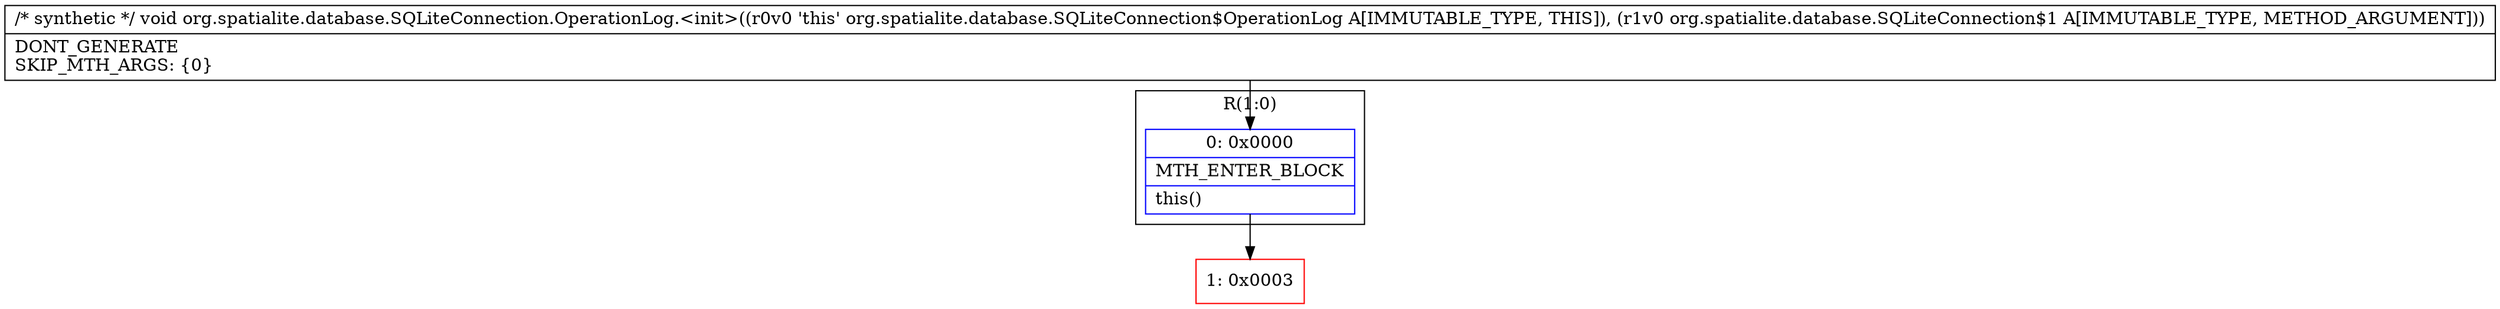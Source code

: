 digraph "CFG fororg.spatialite.database.SQLiteConnection.OperationLog.\<init\>(Lorg\/spatialite\/database\/SQLiteConnection$1;)V" {
subgraph cluster_Region_248658055 {
label = "R(1:0)";
node [shape=record,color=blue];
Node_0 [shape=record,label="{0\:\ 0x0000|MTH_ENTER_BLOCK\l|this()\l}"];
}
Node_1 [shape=record,color=red,label="{1\:\ 0x0003}"];
MethodNode[shape=record,label="{\/* synthetic *\/ void org.spatialite.database.SQLiteConnection.OperationLog.\<init\>((r0v0 'this' org.spatialite.database.SQLiteConnection$OperationLog A[IMMUTABLE_TYPE, THIS]), (r1v0 org.spatialite.database.SQLiteConnection$1 A[IMMUTABLE_TYPE, METHOD_ARGUMENT]))  | DONT_GENERATE\lSKIP_MTH_ARGS: \{0\}\l}"];
MethodNode -> Node_0;
Node_0 -> Node_1;
}

